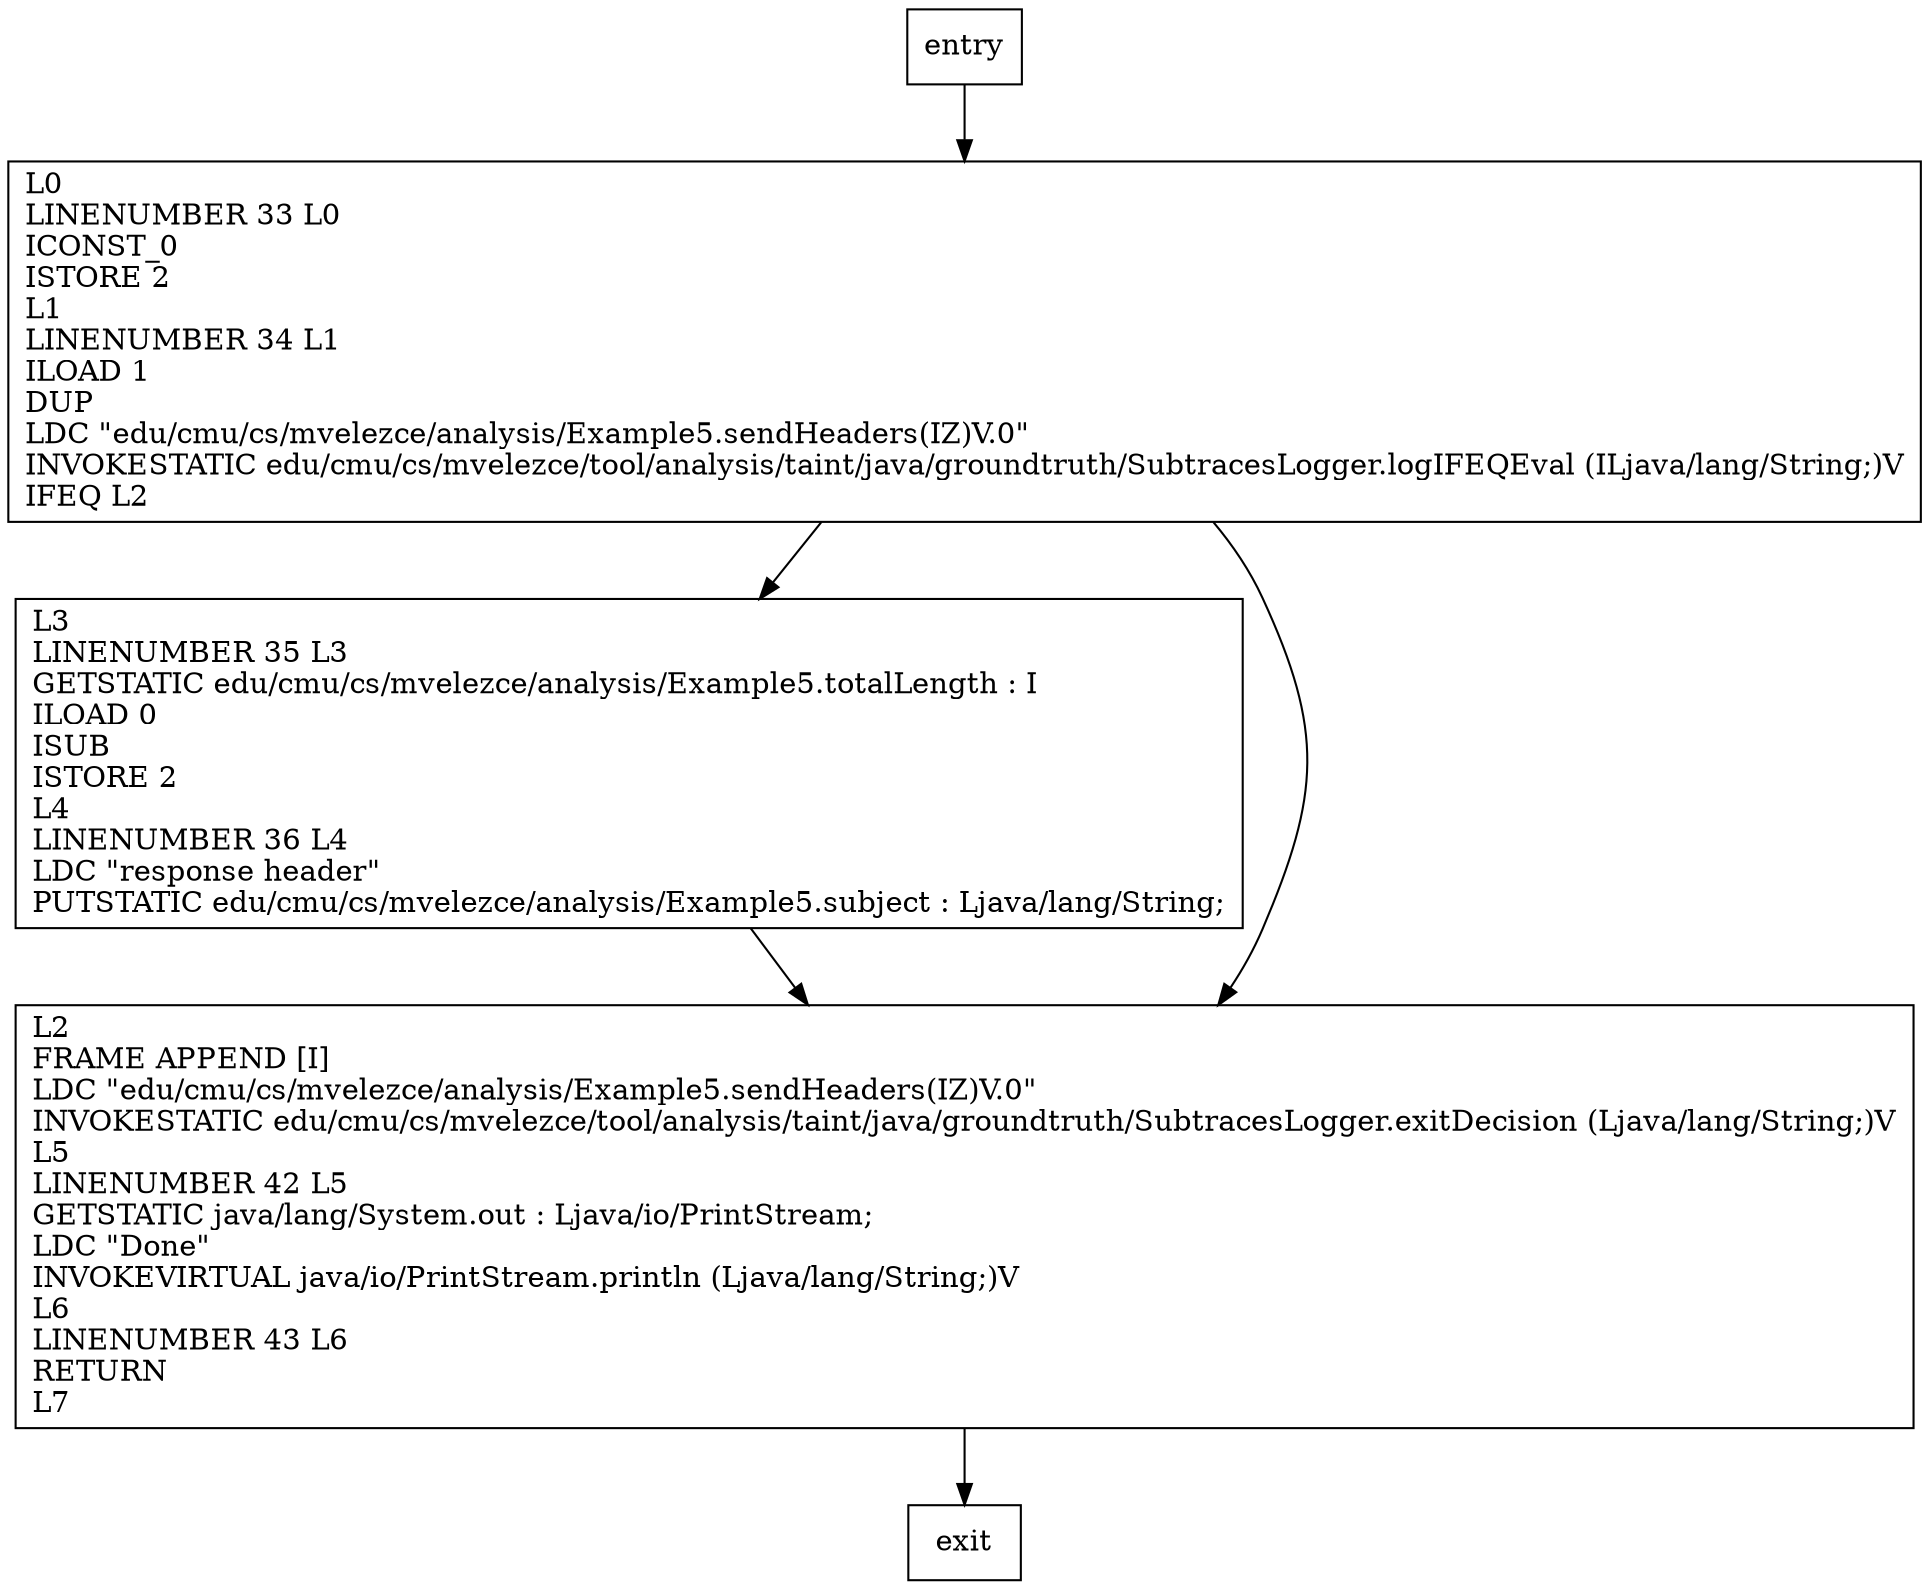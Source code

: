 digraph sendHeaders {
node [shape=record];
580441921 [label="L3\lLINENUMBER 35 L3\lGETSTATIC edu/cmu/cs/mvelezce/analysis/Example5.totalLength : I\lILOAD 0\lISUB\lISTORE 2\lL4\lLINENUMBER 36 L4\lLDC \"response header\"\lPUTSTATIC edu/cmu/cs/mvelezce/analysis/Example5.subject : Ljava/lang/String;\l"];
92183762 [label="L2\lFRAME APPEND [I]\lLDC \"edu/cmu/cs/mvelezce/analysis/Example5.sendHeaders(IZ)V.0\"\lINVOKESTATIC edu/cmu/cs/mvelezce/tool/analysis/taint/java/groundtruth/SubtracesLogger.exitDecision (Ljava/lang/String;)V\lL5\lLINENUMBER 42 L5\lGETSTATIC java/lang/System.out : Ljava/io/PrintStream;\lLDC \"Done\"\lINVOKEVIRTUAL java/io/PrintStream.println (Ljava/lang/String;)V\lL6\lLINENUMBER 43 L6\lRETURN\lL7\l"];
787040724 [label="L0\lLINENUMBER 33 L0\lICONST_0\lISTORE 2\lL1\lLINENUMBER 34 L1\lILOAD 1\lDUP\lLDC \"edu/cmu/cs/mvelezce/analysis/Example5.sendHeaders(IZ)V.0\"\lINVOKESTATIC edu/cmu/cs/mvelezce/tool/analysis/taint/java/groundtruth/SubtracesLogger.logIFEQEval (ILjava/lang/String;)V\lIFEQ L2\l"];
entry;
exit;
entry -> 787040724;
580441921 -> 92183762;
92183762 -> exit;
787040724 -> 580441921;
787040724 -> 92183762;
}
